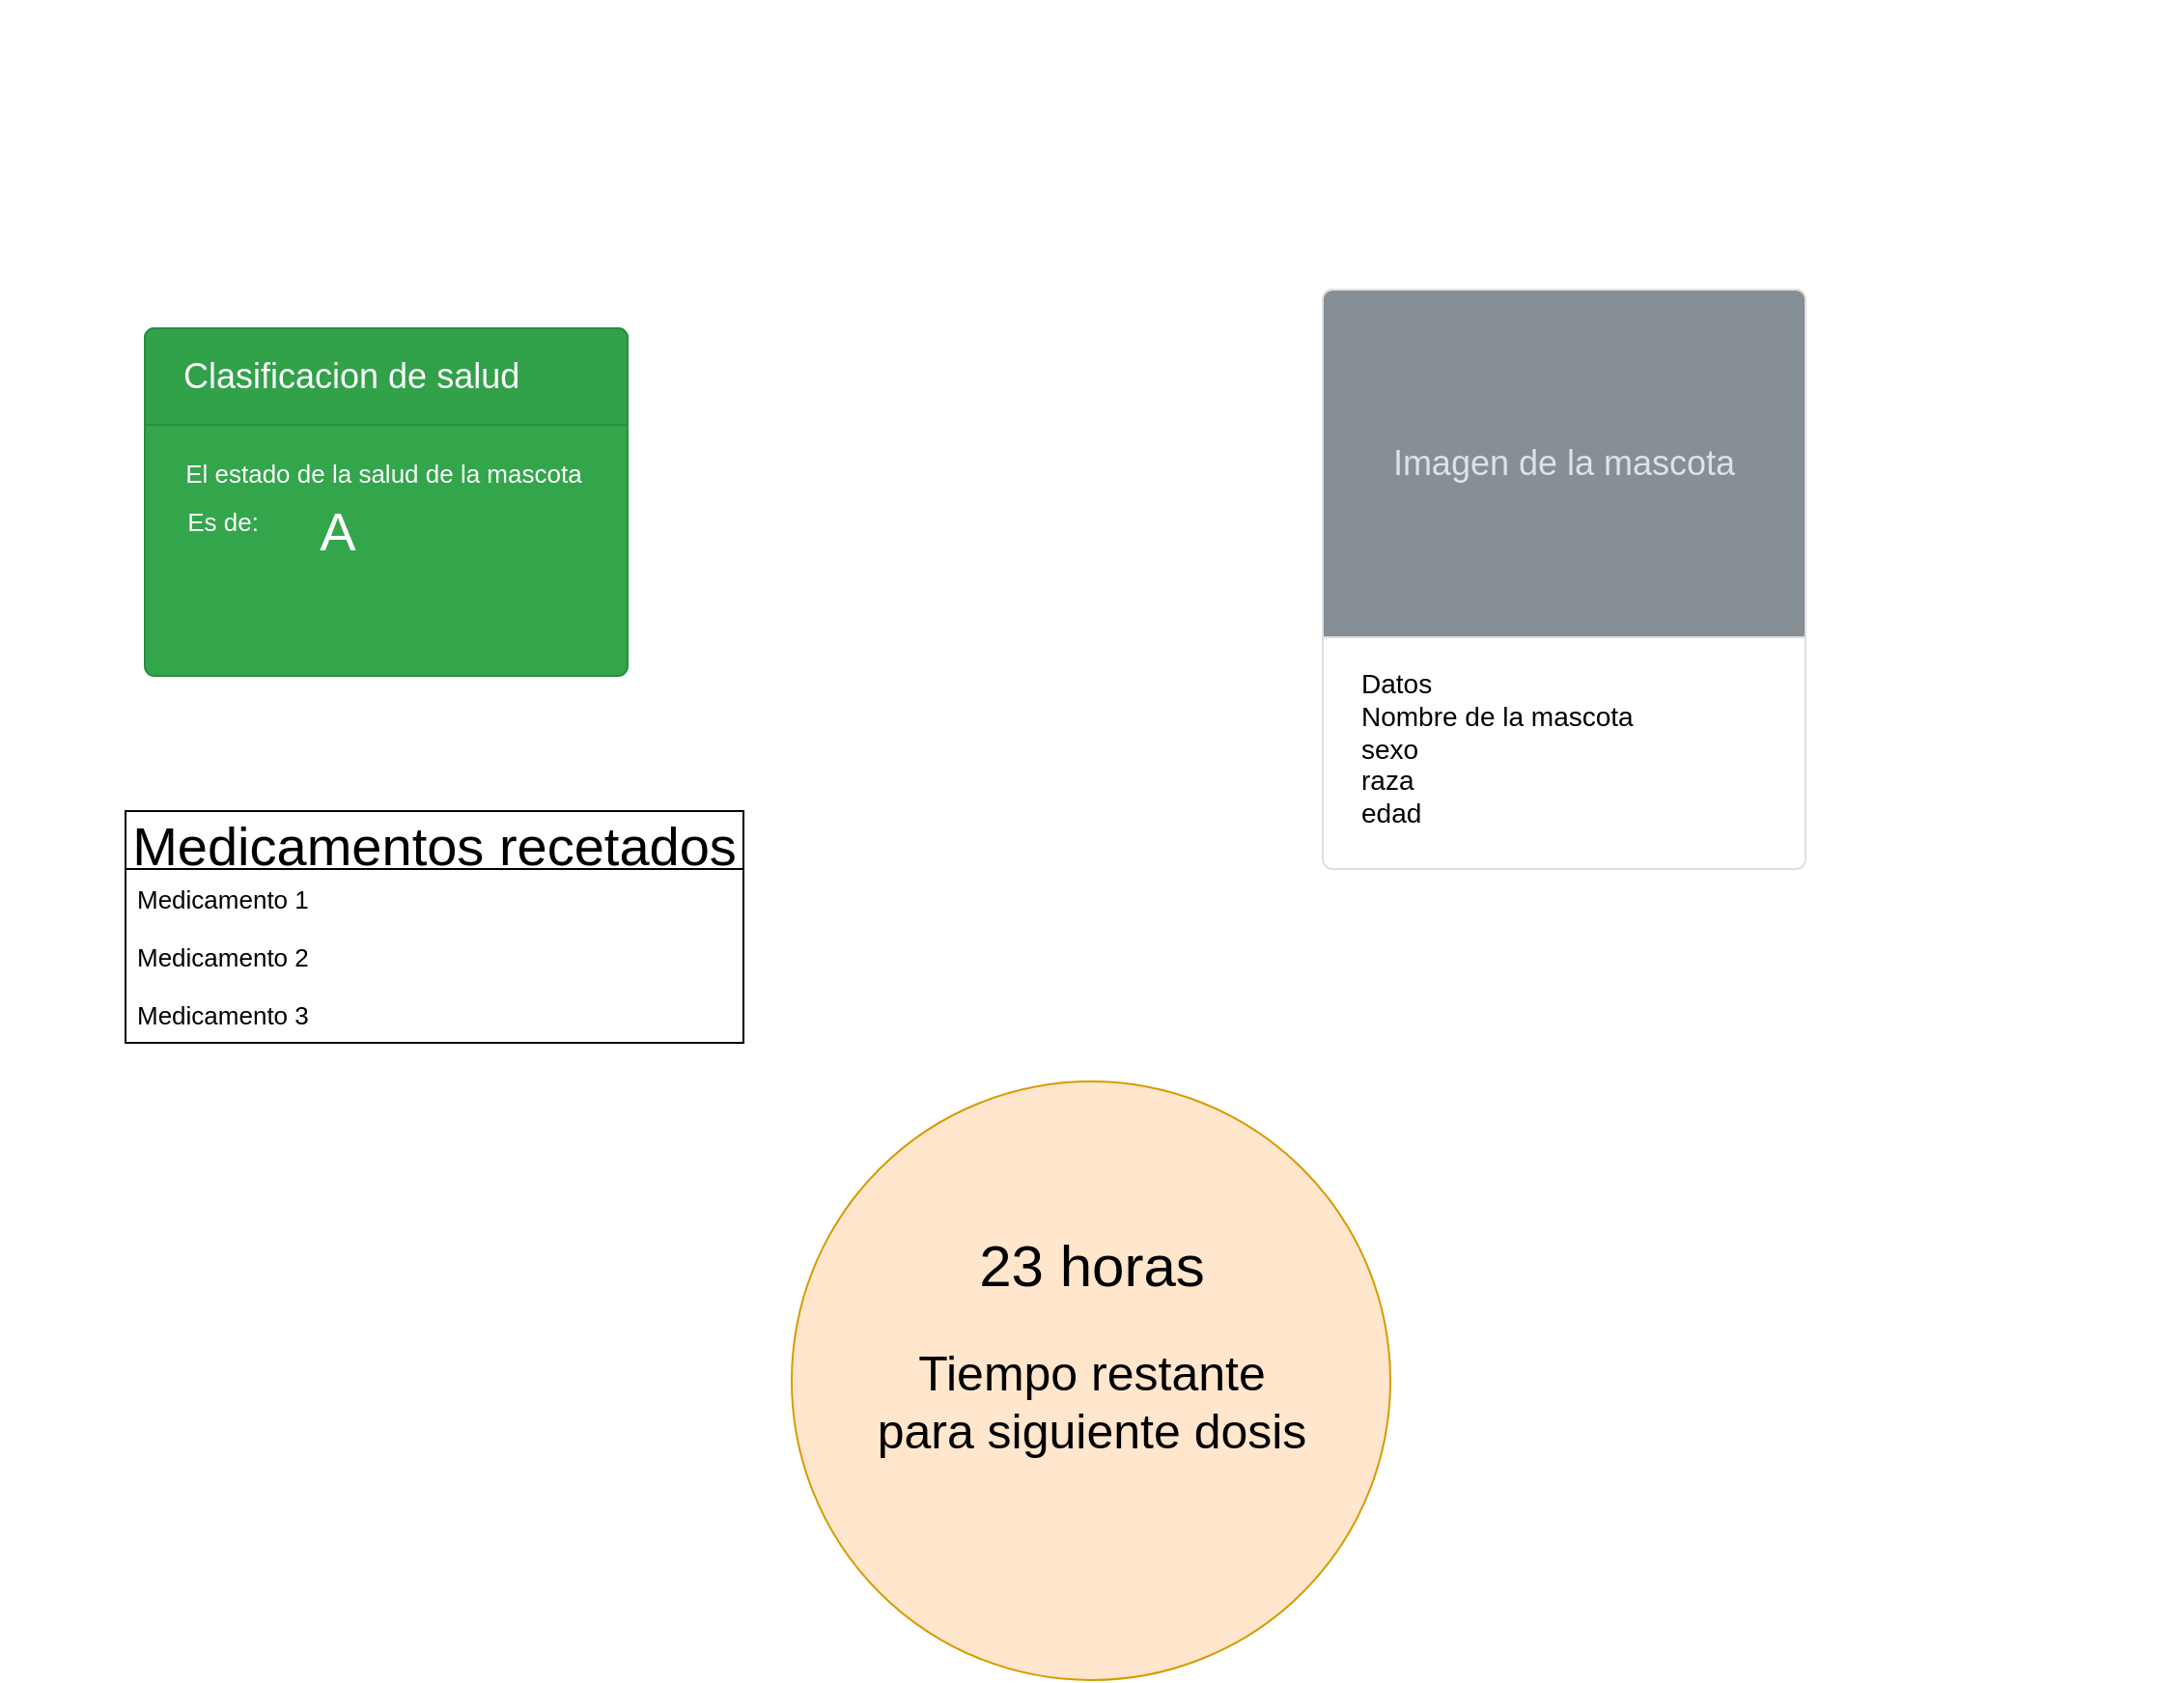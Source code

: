 <mxfile version="20.5.1" type="github">
  <diagram name="Page-1" id="c9db0220-8083-56f3-ca83-edcdcd058819">
    <mxGraphModel dx="1422" dy="700" grid="1" gridSize="10" guides="1" tooltips="1" connect="1" arrows="1" fold="1" page="1" pageScale="1.5" pageWidth="826" pageHeight="1169" background="#ffffff" math="0" shadow="0">
      <root>
        <mxCell id="0" style=";html=1;" />
        <mxCell id="1" style=";html=1;" parent="0" />
        <mxCell id="GYSKJsF4s9RLotlX5QOW-1" value="" style="html=1;shadow=0;dashed=0;fillColor=#FFFFFF;strokeColor=none;fontSize=16;fontColor=#181819;align=left;spacing=2;spacingLeft=55;imageWidth=30;" parent="1" vertex="1">
          <mxGeometry x="55" y="70" width="1130" height="60" as="geometry" />
        </mxCell>
        <mxCell id="GYSKJsF4s9RLotlX5QOW-3" value="Datos&lt;br&gt;Nombre de la mascota&lt;br&gt;sexo&lt;br&gt;raza&lt;br&gt;edad" style="html=1;shadow=0;dashed=0;shape=mxgraph.bootstrap.rrect;rSize=5;strokeColor=#DFDFDF;html=1;whiteSpace=wrap;fillColor=#ffffff;fontColor=#000000;verticalAlign=bottom;align=left;spacing=20;fontSize=14;" parent="1" vertex="1">
          <mxGeometry x="740" y="220" width="250" height="300" as="geometry" />
        </mxCell>
        <mxCell id="GYSKJsF4s9RLotlX5QOW-4" value="Imagen de la mascota" style="html=1;shadow=0;dashed=0;shape=mxgraph.bootstrap.topButton;rSize=5;perimeter=none;whiteSpace=wrap;fillColor=#868E96;strokeColor=#DFDFDF;fontColor=#DEE2E6;resizeWidth=1;fontSize=18;" parent="GYSKJsF4s9RLotlX5QOW-3" vertex="1">
          <mxGeometry width="250" height="180" relative="1" as="geometry" />
        </mxCell>
        <mxCell id="K6XgrrVtK3mDi8RKVAya-1" value="" style="html=1;shadow=0;dashed=0;shape=mxgraph.bootstrap.rrect;rSize=5;strokeColor=#2B8D40;html=1;whiteSpace=wrap;fillColor=#33A64C;fontColor=#ffffff;verticalAlign=bottom;align=left;spacing=20;spacingBottom=0;fontSize=14;" vertex="1" parent="1">
          <mxGeometry x="130" y="240" width="250" height="180" as="geometry" />
        </mxCell>
        <mxCell id="K6XgrrVtK3mDi8RKVAya-2" value="Clasificacion de salud" style="html=1;shadow=0;dashed=0;shape=mxgraph.bootstrap.topButton;rSize=5;perimeter=none;whiteSpace=wrap;fillColor=#31A14A;strokeColor=#2B8D40;fontColor=#ffffff;resizeWidth=1;fontSize=18;align=left;spacing=20;" vertex="1" parent="K6XgrrVtK3mDi8RKVAya-1">
          <mxGeometry width="250" height="50" relative="1" as="geometry" />
        </mxCell>
        <mxCell id="K6XgrrVtK3mDi8RKVAya-6" value="El estado de la salud de la mascota&amp;nbsp;" style="text;html=1;align=center;verticalAlign=middle;resizable=0;points=[];autosize=1;strokeColor=none;fillColor=none;fontSize=13;fontColor=#FFFFFF;" vertex="1" parent="K6XgrrVtK3mDi8RKVAya-1">
          <mxGeometry x="10" y="60" width="230" height="30" as="geometry" />
        </mxCell>
        <mxCell id="K6XgrrVtK3mDi8RKVAya-7" value="Es de:" style="text;html=1;align=center;verticalAlign=middle;resizable=0;points=[];autosize=1;strokeColor=none;fillColor=none;fontSize=13;fontColor=#FFFFFF;" vertex="1" parent="K6XgrrVtK3mDi8RKVAya-1">
          <mxGeometry x="10" y="85" width="60" height="30" as="geometry" />
        </mxCell>
        <mxCell id="K6XgrrVtK3mDi8RKVAya-8" value="&lt;font style=&quot;font-size: 28px;&quot;&gt;A&lt;/font&gt;" style="text;html=1;strokeColor=none;fillColor=none;align=center;verticalAlign=middle;whiteSpace=wrap;rounded=0;fontSize=13;fontColor=#FFFFFF;" vertex="1" parent="K6XgrrVtK3mDi8RKVAya-1">
          <mxGeometry x="70" y="90" width="60" height="30" as="geometry" />
        </mxCell>
        <mxCell id="K6XgrrVtK3mDi8RKVAya-9" value="Medicamentos recetados" style="swimlane;fontStyle=0;childLayout=stackLayout;horizontal=1;startSize=30;horizontalStack=0;resizeParent=1;resizeParentMax=0;resizeLast=0;collapsible=1;marginBottom=0;fontSize=28;fontColor=#000000;" vertex="1" parent="1">
          <mxGeometry x="120" y="490" width="320" height="120" as="geometry" />
        </mxCell>
        <mxCell id="K6XgrrVtK3mDi8RKVAya-10" value="Medicamento 1" style="text;strokeColor=none;fillColor=none;align=left;verticalAlign=middle;spacingLeft=4;spacingRight=4;overflow=hidden;points=[[0,0.5],[1,0.5]];portConstraint=eastwest;rotatable=0;fontSize=13;fontColor=#000000;" vertex="1" parent="K6XgrrVtK3mDi8RKVAya-9">
          <mxGeometry y="30" width="320" height="30" as="geometry" />
        </mxCell>
        <mxCell id="K6XgrrVtK3mDi8RKVAya-11" value="Medicamento 2" style="text;strokeColor=none;fillColor=none;align=left;verticalAlign=middle;spacingLeft=4;spacingRight=4;overflow=hidden;points=[[0,0.5],[1,0.5]];portConstraint=eastwest;rotatable=0;fontSize=13;fontColor=#000000;" vertex="1" parent="K6XgrrVtK3mDi8RKVAya-9">
          <mxGeometry y="60" width="320" height="30" as="geometry" />
        </mxCell>
        <mxCell id="K6XgrrVtK3mDi8RKVAya-12" value="Medicamento 3" style="text;strokeColor=none;fillColor=none;align=left;verticalAlign=middle;spacingLeft=4;spacingRight=4;overflow=hidden;points=[[0,0.5],[1,0.5]];portConstraint=eastwest;rotatable=0;fontSize=13;fontColor=#000000;" vertex="1" parent="K6XgrrVtK3mDi8RKVAya-9">
          <mxGeometry y="90" width="320" height="30" as="geometry" />
        </mxCell>
        <mxCell id="K6XgrrVtK3mDi8RKVAya-15" value="" style="ellipse;whiteSpace=wrap;html=1;aspect=fixed;fontSize=13;fillColor=#ffe6cc;strokeColor=#d79b00;" vertex="1" parent="1">
          <mxGeometry x="465" y="630" width="310" height="310" as="geometry" />
        </mxCell>
        <mxCell id="K6XgrrVtK3mDi8RKVAya-17" value="23 horas" style="text;html=1;align=center;verticalAlign=middle;resizable=0;points=[];autosize=1;strokeColor=none;fillColor=none;fontSize=30;fontColor=#000000;" vertex="1" parent="1">
          <mxGeometry x="550" y="700" width="140" height="50" as="geometry" />
        </mxCell>
        <mxCell id="K6XgrrVtK3mDi8RKVAya-19" value="Tiempo restante&lt;br&gt;para siguiente dosis" style="text;html=1;align=center;verticalAlign=middle;resizable=0;points=[];autosize=1;strokeColor=none;fillColor=none;fontSize=25;fontColor=#000000;" vertex="1" parent="1">
          <mxGeometry x="495" y="760" width="250" height="70" as="geometry" />
        </mxCell>
      </root>
    </mxGraphModel>
  </diagram>
</mxfile>
